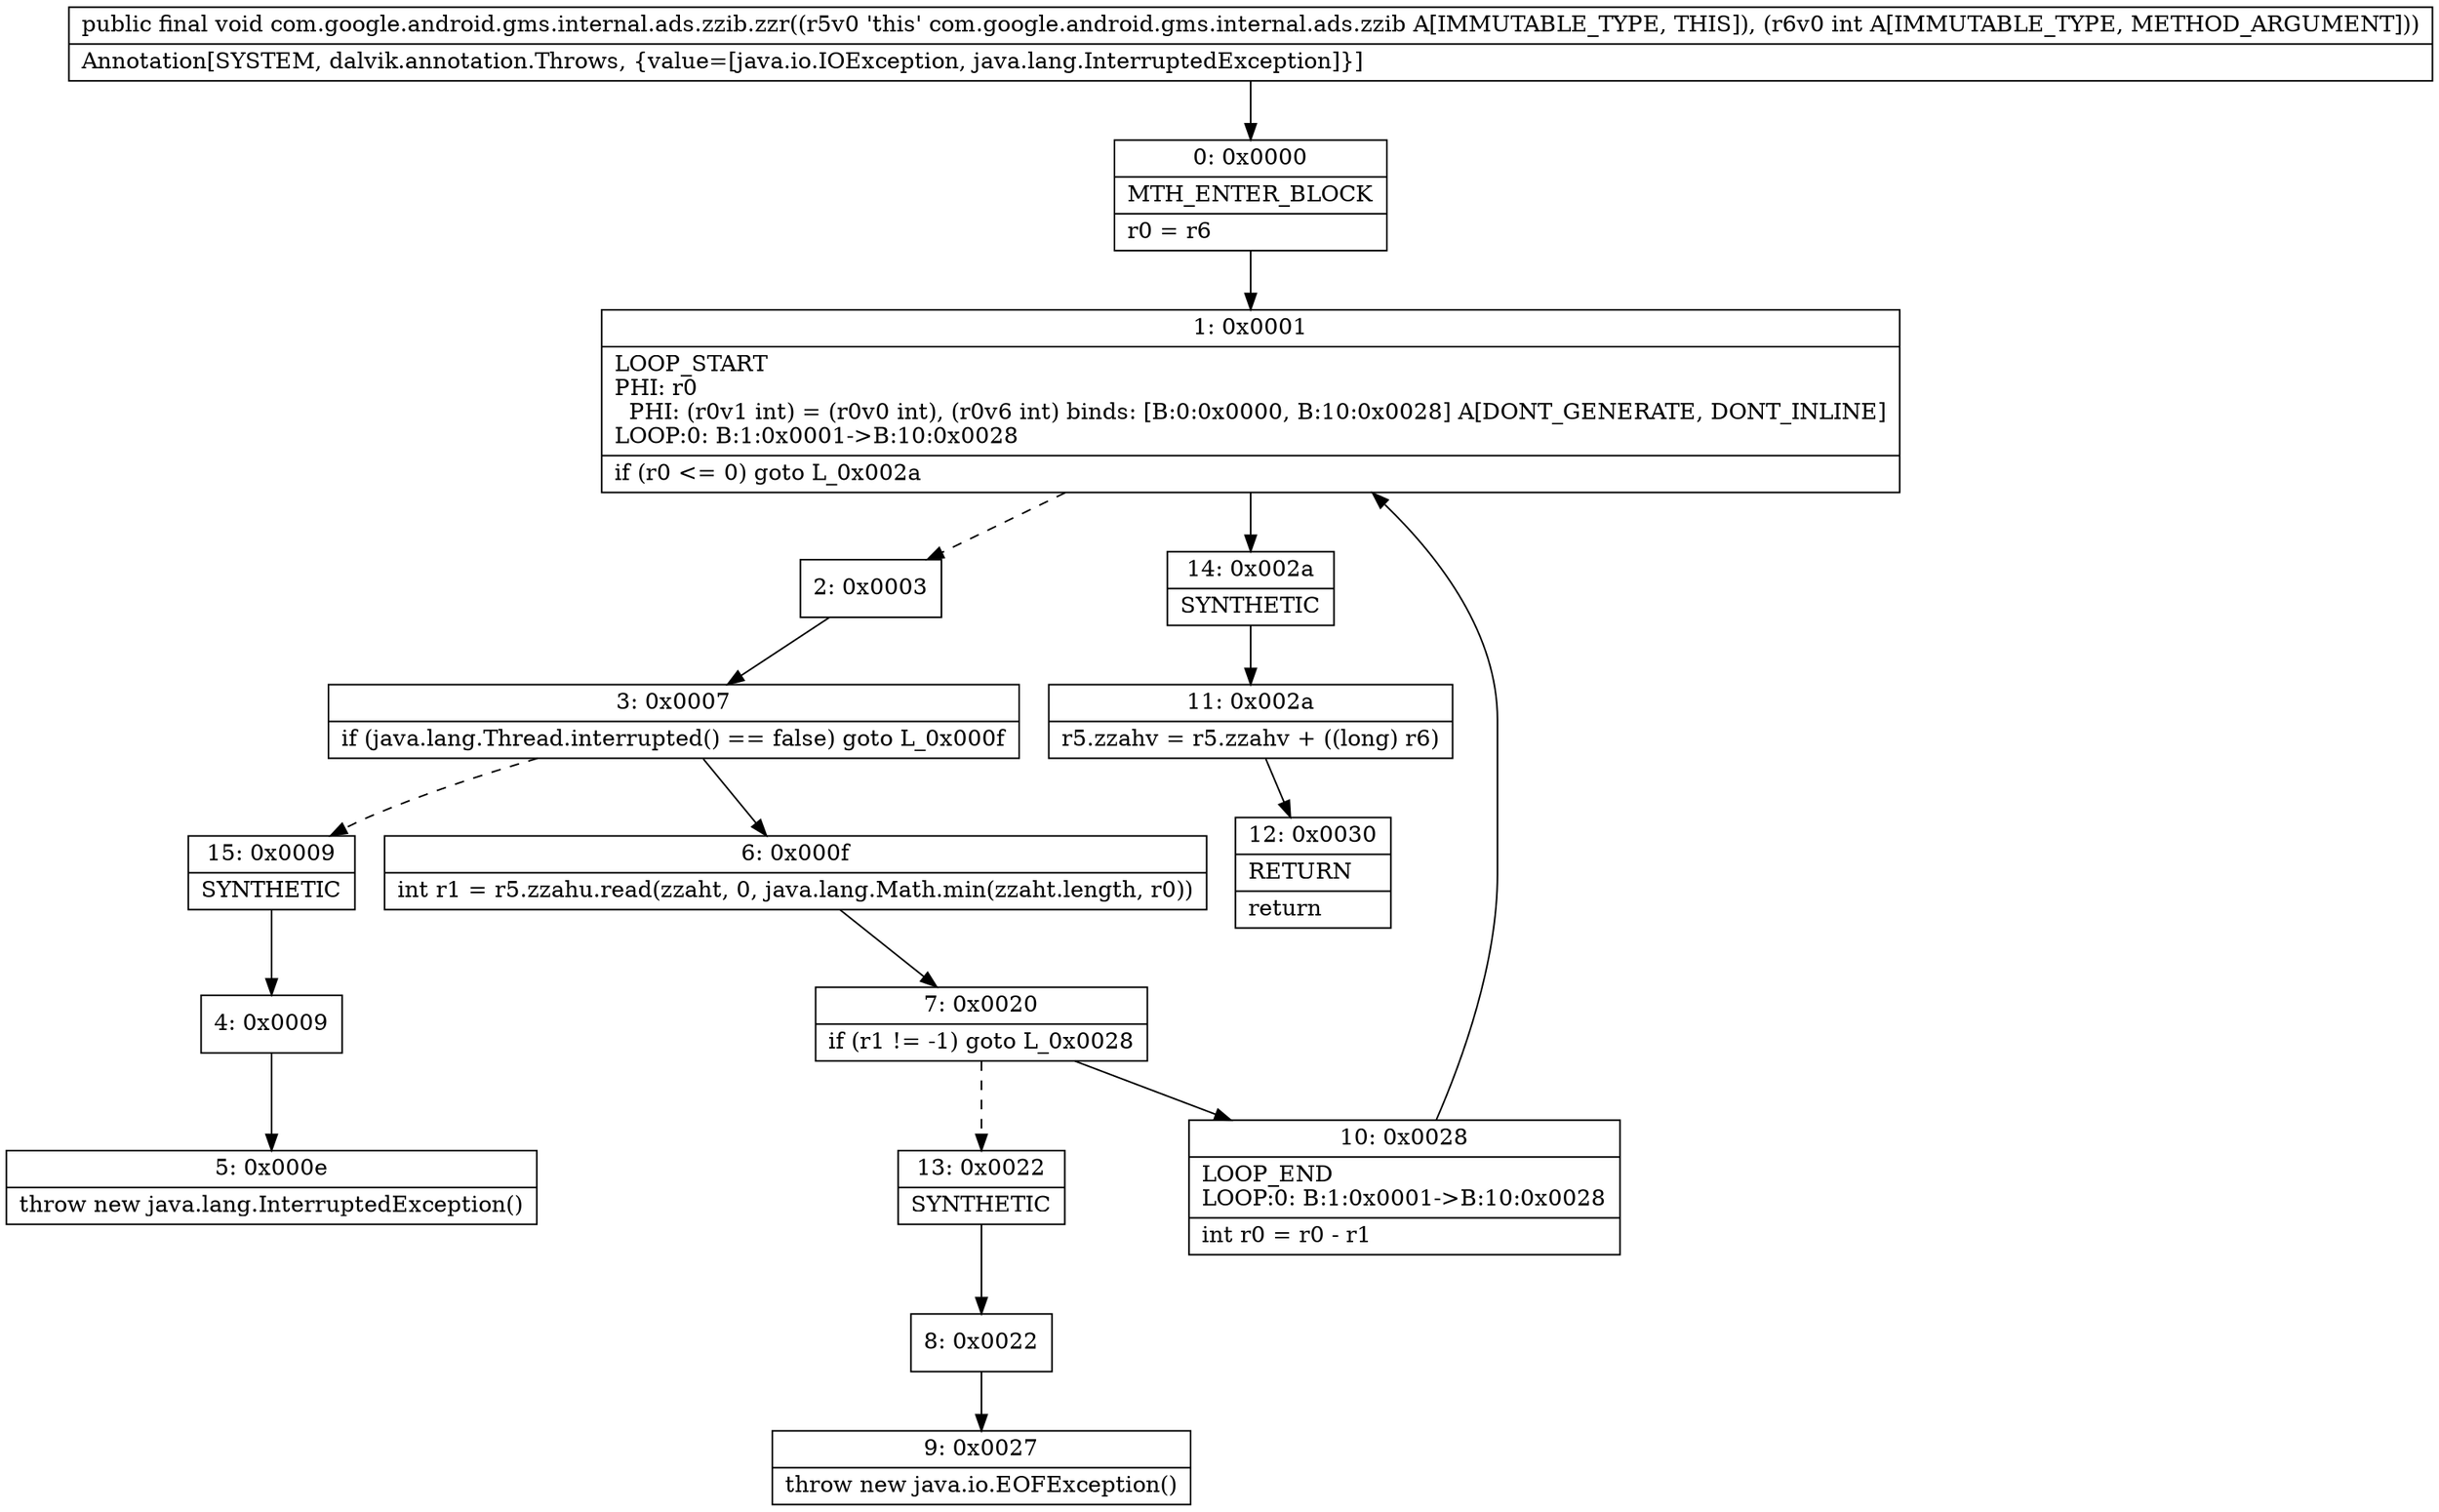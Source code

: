 digraph "CFG forcom.google.android.gms.internal.ads.zzib.zzr(I)V" {
Node_0 [shape=record,label="{0\:\ 0x0000|MTH_ENTER_BLOCK\l|r0 = r6\l}"];
Node_1 [shape=record,label="{1\:\ 0x0001|LOOP_START\lPHI: r0 \l  PHI: (r0v1 int) = (r0v0 int), (r0v6 int) binds: [B:0:0x0000, B:10:0x0028] A[DONT_GENERATE, DONT_INLINE]\lLOOP:0: B:1:0x0001\-\>B:10:0x0028\l|if (r0 \<= 0) goto L_0x002a\l}"];
Node_2 [shape=record,label="{2\:\ 0x0003}"];
Node_3 [shape=record,label="{3\:\ 0x0007|if (java.lang.Thread.interrupted() == false) goto L_0x000f\l}"];
Node_4 [shape=record,label="{4\:\ 0x0009}"];
Node_5 [shape=record,label="{5\:\ 0x000e|throw new java.lang.InterruptedException()\l}"];
Node_6 [shape=record,label="{6\:\ 0x000f|int r1 = r5.zzahu.read(zzaht, 0, java.lang.Math.min(zzaht.length, r0))\l}"];
Node_7 [shape=record,label="{7\:\ 0x0020|if (r1 != \-1) goto L_0x0028\l}"];
Node_8 [shape=record,label="{8\:\ 0x0022}"];
Node_9 [shape=record,label="{9\:\ 0x0027|throw new java.io.EOFException()\l}"];
Node_10 [shape=record,label="{10\:\ 0x0028|LOOP_END\lLOOP:0: B:1:0x0001\-\>B:10:0x0028\l|int r0 = r0 \- r1\l}"];
Node_11 [shape=record,label="{11\:\ 0x002a|r5.zzahv = r5.zzahv + ((long) r6)\l}"];
Node_12 [shape=record,label="{12\:\ 0x0030|RETURN\l|return\l}"];
Node_13 [shape=record,label="{13\:\ 0x0022|SYNTHETIC\l}"];
Node_14 [shape=record,label="{14\:\ 0x002a|SYNTHETIC\l}"];
Node_15 [shape=record,label="{15\:\ 0x0009|SYNTHETIC\l}"];
MethodNode[shape=record,label="{public final void com.google.android.gms.internal.ads.zzib.zzr((r5v0 'this' com.google.android.gms.internal.ads.zzib A[IMMUTABLE_TYPE, THIS]), (r6v0 int A[IMMUTABLE_TYPE, METHOD_ARGUMENT]))  | Annotation[SYSTEM, dalvik.annotation.Throws, \{value=[java.io.IOException, java.lang.InterruptedException]\}]\l}"];
MethodNode -> Node_0;
Node_0 -> Node_1;
Node_1 -> Node_2[style=dashed];
Node_1 -> Node_14;
Node_2 -> Node_3;
Node_3 -> Node_6;
Node_3 -> Node_15[style=dashed];
Node_4 -> Node_5;
Node_6 -> Node_7;
Node_7 -> Node_10;
Node_7 -> Node_13[style=dashed];
Node_8 -> Node_9;
Node_10 -> Node_1;
Node_11 -> Node_12;
Node_13 -> Node_8;
Node_14 -> Node_11;
Node_15 -> Node_4;
}

